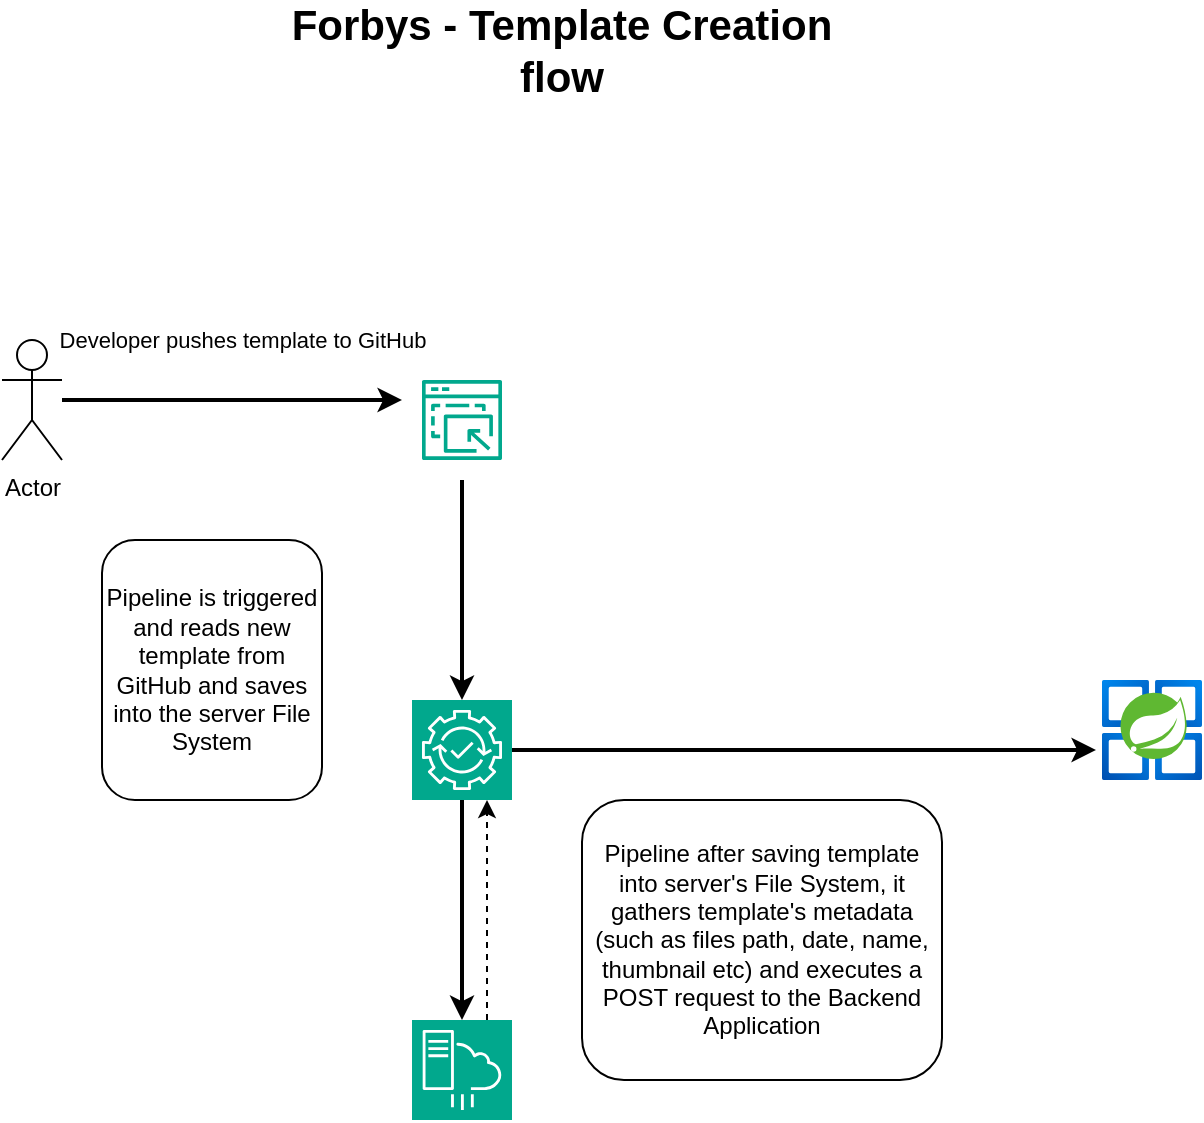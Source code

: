 <mxfile version="24.2.3" type="github" pages="3">
  <diagram id="f106602c-feb2-e66a-4537-3a34d633f6aa" name="Template Creation flow">
    <mxGraphModel dx="1647" dy="864" grid="1" gridSize="10" guides="1" tooltips="1" connect="1" arrows="1" fold="1" page="1" pageScale="1" pageWidth="1169" pageHeight="827" background="none" math="0" shadow="0">
      <root>
        <mxCell id="0" />
        <mxCell id="1" parent="0" />
        <mxCell id="wPMZ7e_VSZK2qsBKfFRd-1" value="Actor" style="shape=umlActor;verticalLabelPosition=bottom;verticalAlign=top;html=1;outlineConnect=0;" parent="1" vertex="1">
          <mxGeometry x="280" y="210" width="30" height="60" as="geometry" />
        </mxCell>
        <mxCell id="wPMZ7e_VSZK2qsBKfFRd-2" value="" style="sketch=0;outlineConnect=0;fontColor=#232F3E;gradientColor=none;fillColor=#01A88D;strokeColor=none;dashed=0;verticalLabelPosition=bottom;verticalAlign=top;align=center;html=1;fontSize=12;fontStyle=0;aspect=fixed;pointerEvents=1;shape=mxgraph.aws4.sagemaker_canvas;" parent="1" vertex="1">
          <mxGeometry x="490" y="230" width="40" height="40" as="geometry" />
        </mxCell>
        <mxCell id="wPMZ7e_VSZK2qsBKfFRd-3" value="" style="endArrow=classic;html=1;rounded=0;strokeWidth=2;" parent="1" source="wPMZ7e_VSZK2qsBKfFRd-1" edge="1">
          <mxGeometry width="50" height="50" relative="1" as="geometry">
            <mxPoint x="750" y="530" as="sourcePoint" />
            <mxPoint x="480" y="240" as="targetPoint" />
          </mxGeometry>
        </mxCell>
        <mxCell id="wPMZ7e_VSZK2qsBKfFRd-4" value="Developer pushes template to GitHub" style="edgeLabel;html=1;align=center;verticalAlign=middle;resizable=0;points=[];" parent="wPMZ7e_VSZK2qsBKfFRd-3" vertex="1" connectable="0">
          <mxGeometry x="-0.035" relative="1" as="geometry">
            <mxPoint x="8" y="-30" as="offset" />
          </mxGeometry>
        </mxCell>
        <mxCell id="wPMZ7e_VSZK2qsBKfFRd-5" value="" style="shape=image;html=1;verticalAlign=top;verticalLabelPosition=bottom;labelBackgroundColor=#ffffff;imageAspect=0;aspect=fixed;image=https://cdn4.iconfinder.com/data/icons/ionicons/512/icon-social-github-128.png" parent="1" vertex="1">
          <mxGeometry x="530" y="190" width="30" height="30" as="geometry" />
        </mxCell>
        <mxCell id="wPMZ7e_VSZK2qsBKfFRd-26" style="edgeStyle=orthogonalEdgeStyle;rounded=0;orthogonalLoop=1;jettySize=auto;html=1;strokeWidth=2;entryX=-0.06;entryY=0.7;entryDx=0;entryDy=0;entryPerimeter=0;" parent="1" source="wPMZ7e_VSZK2qsBKfFRd-6" target="wPMZ7e_VSZK2qsBKfFRd-24" edge="1">
          <mxGeometry relative="1" as="geometry">
            <mxPoint x="690" y="415" as="targetPoint" />
          </mxGeometry>
        </mxCell>
        <mxCell id="wPMZ7e_VSZK2qsBKfFRd-6" value="" style="sketch=0;points=[[0,0,0],[0.25,0,0],[0.5,0,0],[0.75,0,0],[1,0,0],[0,1,0],[0.25,1,0],[0.5,1,0],[0.75,1,0],[1,1,0],[0,0.25,0],[0,0.5,0],[0,0.75,0],[1,0.25,0],[1,0.5,0],[1,0.75,0]];outlineConnect=0;fontColor=#232F3E;fillColor=#01A88D;strokeColor=#ffffff;dashed=0;verticalLabelPosition=bottom;verticalAlign=top;align=center;html=1;fontSize=12;fontStyle=0;aspect=fixed;shape=mxgraph.aws4.resourceIcon;resIcon=mxgraph.aws4.devops_guru;" parent="1" vertex="1">
          <mxGeometry x="485" y="390" width="50" height="50" as="geometry" />
        </mxCell>
        <mxCell id="wPMZ7e_VSZK2qsBKfFRd-10" value="" style="sketch=0;points=[[0,0,0],[0.25,0,0],[0.5,0,0],[0.75,0,0],[1,0,0],[0,1,0],[0.25,1,0],[0.5,1,0],[0.75,1,0],[1,1,0],[0,0.25,0],[0,0.5,0],[0,0.75,0],[1,0.25,0],[1,0.5,0],[1,0.75,0]];outlineConnect=0;fontColor=#232F3E;fillColor=#01A88D;strokeColor=#ffffff;dashed=0;verticalLabelPosition=bottom;verticalAlign=top;align=center;html=1;fontSize=12;fontStyle=0;aspect=fixed;shape=mxgraph.aws4.resourceIcon;resIcon=mxgraph.aws4.server_migration_service;" parent="1" vertex="1">
          <mxGeometry x="485" y="550" width="50" height="50" as="geometry" />
        </mxCell>
        <mxCell id="wPMZ7e_VSZK2qsBKfFRd-13" value="" style="endArrow=classic;html=1;rounded=0;entryX=0.5;entryY=0;entryDx=0;entryDy=0;entryPerimeter=0;exitX=0.5;exitY=1;exitDx=0;exitDy=0;exitPerimeter=0;strokeWidth=2;" parent="1" source="wPMZ7e_VSZK2qsBKfFRd-6" target="wPMZ7e_VSZK2qsBKfFRd-10" edge="1">
          <mxGeometry width="50" height="50" relative="1" as="geometry">
            <mxPoint x="750" y="570" as="sourcePoint" />
            <mxPoint x="800" y="520" as="targetPoint" />
          </mxGeometry>
        </mxCell>
        <mxCell id="wPMZ7e_VSZK2qsBKfFRd-14" value="" style="endArrow=classic;html=1;rounded=0;entryX=0.5;entryY=0;entryDx=0;entryDy=0;entryPerimeter=0;strokeWidth=2;" parent="1" target="wPMZ7e_VSZK2qsBKfFRd-6" edge="1">
          <mxGeometry width="50" height="50" relative="1" as="geometry">
            <mxPoint x="510" y="280" as="sourcePoint" />
            <mxPoint x="330" y="360" as="targetPoint" />
          </mxGeometry>
        </mxCell>
        <mxCell id="wPMZ7e_VSZK2qsBKfFRd-18" value="" style="endArrow=classic;html=1;rounded=0;entryX=0.75;entryY=1;entryDx=0;entryDy=0;entryPerimeter=0;exitX=0.75;exitY=0;exitDx=0;exitDy=0;exitPerimeter=0;dashed=1;" parent="1" source="wPMZ7e_VSZK2qsBKfFRd-10" target="wPMZ7e_VSZK2qsBKfFRd-6" edge="1">
          <mxGeometry width="50" height="50" relative="1" as="geometry">
            <mxPoint x="610" y="690" as="sourcePoint" />
            <mxPoint x="660" y="640" as="targetPoint" />
          </mxGeometry>
        </mxCell>
        <mxCell id="wPMZ7e_VSZK2qsBKfFRd-20" value="Pipeline is triggered and reads new template from GitHub and saves into the server File System" style="rounded=1;whiteSpace=wrap;html=1;" parent="1" vertex="1">
          <mxGeometry x="330" y="310" width="110" height="130" as="geometry" />
        </mxCell>
        <mxCell id="wPMZ7e_VSZK2qsBKfFRd-24" value="" style="image;aspect=fixed;html=1;points=[];align=center;fontSize=12;image=img/lib/azure2/compute/Azure_Spring_Cloud.svg;" parent="1" vertex="1">
          <mxGeometry x="830" y="380" width="50" height="50" as="geometry" />
        </mxCell>
        <mxCell id="wPMZ7e_VSZK2qsBKfFRd-27" value="Pipeline after saving template into server&#39;s File System, it gathers template&#39;s metadata (such as files path, date, name, thumbnail etc) and executes a POST request to the Backend Application" style="rounded=1;whiteSpace=wrap;html=1;" parent="1" vertex="1">
          <mxGeometry x="570" y="440" width="180" height="140" as="geometry" />
        </mxCell>
        <mxCell id="wPMZ7e_VSZK2qsBKfFRd-32" value="&lt;font style=&quot;font-size: 21px;&quot;&gt;&lt;b&gt;Forbys - Template Creation flow&lt;/b&gt;&lt;/font&gt;" style="text;html=1;align=center;verticalAlign=middle;whiteSpace=wrap;rounded=0;" parent="1" vertex="1">
          <mxGeometry x="400" y="50" width="320" height="30" as="geometry" />
        </mxCell>
      </root>
    </mxGraphModel>
  </diagram>
  <diagram id="G9E4f-NOdL25kdyCsKLX" name="Selecting template flow">
    <mxGraphModel dx="1647" dy="864" grid="1" gridSize="10" guides="1" tooltips="1" connect="1" arrows="1" fold="1" page="1" pageScale="1" pageWidth="1169" pageHeight="827" math="0" shadow="0">
      <root>
        <mxCell id="0" />
        <mxCell id="1" parent="0" />
        <mxCell id="jNYyZVm4Viohf4AqFrSK-15" value="&lt;font style=&quot;font-size: 21px;&quot;&gt;&lt;b&gt;Forbys - Selecting template flow&lt;/b&gt;&lt;/font&gt;" style="text;html=1;align=center;verticalAlign=middle;whiteSpace=wrap;rounded=0;" parent="1" vertex="1">
          <mxGeometry x="370" y="40" width="430" height="30" as="geometry" />
        </mxCell>
        <mxCell id="wovtyABd8q-iRptFVRPc-5" style="edgeStyle=orthogonalEdgeStyle;rounded=0;orthogonalLoop=1;jettySize=auto;html=1;strokeWidth=2;" parent="1" source="wovtyABd8q-iRptFVRPc-3" edge="1">
          <mxGeometry relative="1" as="geometry">
            <mxPoint x="600" y="289" as="targetPoint" />
          </mxGeometry>
        </mxCell>
        <mxCell id="wovtyABd8q-iRptFVRPc-6" value="&lt;font style=&quot;font-size: 14px;&quot;&gt;GET /templates&lt;/font&gt;" style="edgeLabel;html=1;align=center;verticalAlign=middle;resizable=0;points=[];" parent="wovtyABd8q-iRptFVRPc-5" vertex="1" connectable="0">
          <mxGeometry x="-0.143" y="1" relative="1" as="geometry">
            <mxPoint y="-12" as="offset" />
          </mxGeometry>
        </mxCell>
        <mxCell id="wovtyABd8q-iRptFVRPc-3" value="" style="shape=image;html=1;verticalAlign=top;verticalLabelPosition=bottom;labelBackgroundColor=#ffffff;imageAspect=0;aspect=fixed;image=https://cdn2.iconfinder.com/data/icons/whcompare-isometric-web-hosting-servers/50/root-access-128.png" parent="1" vertex="1">
          <mxGeometry x="270" y="249" width="80" height="80" as="geometry" />
        </mxCell>
        <mxCell id="wovtyABd8q-iRptFVRPc-7" style="edgeStyle=orthogonalEdgeStyle;rounded=0;orthogonalLoop=1;jettySize=auto;html=1;exitX=0.025;exitY=0.865;exitDx=0;exitDy=0;exitPerimeter=0;strokeWidth=2;dashed=1;" parent="1" edge="1">
          <mxGeometry relative="1" as="geometry">
            <mxPoint x="350" y="319" as="targetPoint" />
            <mxPoint x="597.7" y="319.82" as="sourcePoint" />
            <Array as="points">
              <mxPoint x="474" y="320" />
            </Array>
          </mxGeometry>
        </mxCell>
        <mxCell id="wovtyABd8q-iRptFVRPc-4" value="" style="image;aspect=fixed;html=1;points=[];align=center;fontSize=12;image=img/lib/azure2/compute/Azure_Spring_Cloud.svg;" parent="1" vertex="1">
          <mxGeometry x="606" y="261" width="68" height="68" as="geometry" />
        </mxCell>
        <mxCell id="wovtyABd8q-iRptFVRPc-8" value="&lt;font style=&quot;font-size: 14px;&quot;&gt;Client requests templates and the Backend application returns the previously saved template metadata, such as name and thumbnail&lt;/font&gt;" style="rounded=0;whiteSpace=wrap;html=1;" parent="1" vertex="1">
          <mxGeometry x="760" y="220" width="180" height="150" as="geometry" />
        </mxCell>
        <mxCell id="wovtyABd8q-iRptFVRPc-24" style="edgeStyle=orthogonalEdgeStyle;rounded=0;orthogonalLoop=1;jettySize=auto;html=1;strokeWidth=2;" parent="1" source="wovtyABd8q-iRptFVRPc-26" edge="1">
          <mxGeometry relative="1" as="geometry">
            <mxPoint x="600" y="529" as="targetPoint" />
          </mxGeometry>
        </mxCell>
        <mxCell id="wovtyABd8q-iRptFVRPc-25" value="&lt;font style=&quot;font-size: 14px;&quot;&gt;POST /pages&lt;/font&gt;" style="edgeLabel;html=1;align=center;verticalAlign=middle;resizable=0;points=[];" parent="wovtyABd8q-iRptFVRPc-24" vertex="1" connectable="0">
          <mxGeometry x="-0.143" y="1" relative="1" as="geometry">
            <mxPoint y="-12" as="offset" />
          </mxGeometry>
        </mxCell>
        <mxCell id="wovtyABd8q-iRptFVRPc-26" value="" style="shape=image;html=1;verticalAlign=top;verticalLabelPosition=bottom;labelBackgroundColor=#ffffff;imageAspect=0;aspect=fixed;image=https://cdn2.iconfinder.com/data/icons/whcompare-isometric-web-hosting-servers/50/root-access-128.png" parent="1" vertex="1">
          <mxGeometry x="270" y="489" width="80" height="80" as="geometry" />
        </mxCell>
        <mxCell id="wovtyABd8q-iRptFVRPc-27" style="edgeStyle=orthogonalEdgeStyle;rounded=0;orthogonalLoop=1;jettySize=auto;html=1;exitX=0.025;exitY=0.865;exitDx=0;exitDy=0;exitPerimeter=0;strokeWidth=2;dashed=1;" parent="1" edge="1">
          <mxGeometry relative="1" as="geometry">
            <mxPoint x="350" y="559" as="targetPoint" />
            <mxPoint x="597.7" y="559.82" as="sourcePoint" />
            <Array as="points">
              <mxPoint x="474" y="560" />
            </Array>
          </mxGeometry>
        </mxCell>
        <mxCell id="wovtyABd8q-iRptFVRPc-28" value="" style="image;aspect=fixed;html=1;points=[];align=center;fontSize=12;image=img/lib/azure2/compute/Azure_Spring_Cloud.svg;" parent="1" vertex="1">
          <mxGeometry x="606" y="501" width="68" height="68" as="geometry" />
        </mxCell>
        <mxCell id="wovtyABd8q-iRptFVRPc-29" value="Backend application must create a new subdomain for that customer. This might need to be an async process.&lt;br&gt;&lt;br&gt;If it must be indeed async, the system must notify (via email, e.g) when the process is done" style="rounded=0;whiteSpace=wrap;html=1;" parent="1" vertex="1">
          <mxGeometry x="750" y="469" width="200" height="120" as="geometry" />
        </mxCell>
      </root>
    </mxGraphModel>
  </diagram>
  <diagram id="qa03aTNKU8M3Vep_g4bb" name="Accessing the page instance">
    <mxGraphModel dx="1647" dy="864" grid="1" gridSize="10" guides="1" tooltips="1" connect="1" arrows="1" fold="1" page="1" pageScale="1" pageWidth="1169" pageHeight="827" math="0" shadow="0">
      <root>
        <mxCell id="0" />
        <mxCell id="1" parent="0" />
        <mxCell id="xre-QHLoodkeG_uHPROM-14" value="&lt;font style=&quot;font-size: 21px;&quot;&gt;&lt;b&gt;Forbys - Accessing the page instance&lt;/b&gt;&lt;/font&gt;" style="text;html=1;align=center;verticalAlign=middle;whiteSpace=wrap;rounded=0;" vertex="1" parent="1">
          <mxGeometry x="370" y="40" width="430" height="30" as="geometry" />
        </mxCell>
        <mxCell id="xre-QHLoodkeG_uHPROM-15" style="edgeStyle=orthogonalEdgeStyle;rounded=0;orthogonalLoop=1;jettySize=auto;html=1;strokeWidth=2;" edge="1" parent="1" source="xre-QHLoodkeG_uHPROM-17">
          <mxGeometry relative="1" as="geometry">
            <mxPoint x="390" y="429" as="targetPoint" />
          </mxGeometry>
        </mxCell>
        <mxCell id="xre-QHLoodkeG_uHPROM-16" value="&lt;font style=&quot;font-size: 14px;&quot;&gt;GET /&lt;/font&gt;" style="edgeLabel;html=1;align=center;verticalAlign=middle;resizable=0;points=[];" vertex="1" connectable="0" parent="xre-QHLoodkeG_uHPROM-15">
          <mxGeometry x="-0.143" y="1" relative="1" as="geometry">
            <mxPoint y="-12" as="offset" />
          </mxGeometry>
        </mxCell>
        <mxCell id="xre-QHLoodkeG_uHPROM-17" value="" style="shape=image;html=1;verticalAlign=top;verticalLabelPosition=bottom;labelBackgroundColor=#ffffff;imageAspect=0;aspect=fixed;image=https://cdn2.iconfinder.com/data/icons/whcompare-isometric-web-hosting-servers/50/root-access-128.png" vertex="1" parent="1">
          <mxGeometry x="60" y="389" width="80" height="80" as="geometry" />
        </mxCell>
        <mxCell id="xre-QHLoodkeG_uHPROM-18" style="edgeStyle=orthogonalEdgeStyle;rounded=0;orthogonalLoop=1;jettySize=auto;html=1;exitX=0.025;exitY=0.865;exitDx=0;exitDy=0;exitPerimeter=0;strokeWidth=2;dashed=1;" edge="1" parent="1">
          <mxGeometry relative="1" as="geometry">
            <mxPoint x="140" y="459" as="targetPoint" />
            <mxPoint x="387.7" y="459.82" as="sourcePoint" />
            <Array as="points">
              <mxPoint x="264" y="460" />
            </Array>
          </mxGeometry>
        </mxCell>
        <mxCell id="xre-QHLoodkeG_uHPROM-19" value="" style="image;aspect=fixed;html=1;points=[];align=center;fontSize=12;image=img/lib/azure2/compute/Azure_Spring_Cloud.svg;" vertex="1" parent="1">
          <mxGeometry x="396" y="401" width="68" height="68" as="geometry" />
        </mxCell>
        <mxCell id="xre-QHLoodkeG_uHPROM-20" value="All the pages instances will have a JavaScript snippet that will fetch content to be injected&lt;br&gt;&lt;br&gt;&lt;br&gt;Replacement process to be decided to be processed either in client-side or server-side since optimization must be taken into account" style="rounded=0;whiteSpace=wrap;html=1;" vertex="1" parent="1">
          <mxGeometry x="100" y="120" width="180" height="150" as="geometry" />
        </mxCell>
        <mxCell id="xre-QHLoodkeG_uHPROM-26" value="Respective content will be delivered to guest user" style="rounded=0;whiteSpace=wrap;html=1;" vertex="1" parent="1">
          <mxGeometry x="530" y="369" width="200" height="120" as="geometry" />
        </mxCell>
      </root>
    </mxGraphModel>
  </diagram>
</mxfile>
